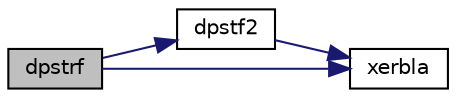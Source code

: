 digraph "dpstrf"
{
 // LATEX_PDF_SIZE
  edge [fontname="Helvetica",fontsize="10",labelfontname="Helvetica",labelfontsize="10"];
  node [fontname="Helvetica",fontsize="10",shape=record];
  rankdir="LR";
  Node1 [label="dpstrf",height=0.2,width=0.4,color="black", fillcolor="grey75", style="filled", fontcolor="black",tooltip="DPSTRF computes the Cholesky factorization with complete pivoting of a real symmetric positive semide..."];
  Node1 -> Node2 [color="midnightblue",fontsize="10",style="solid",fontname="Helvetica"];
  Node2 [label="dpstf2",height=0.2,width=0.4,color="black", fillcolor="white", style="filled",URL="$dpstf2_8f.html#ae5d8ecd7fbd852fe3c3f71e08ec8332c",tooltip="DPSTF2 computes the Cholesky factorization with complete pivoting of a real symmetric positive semide..."];
  Node2 -> Node3 [color="midnightblue",fontsize="10",style="solid",fontname="Helvetica"];
  Node3 [label="xerbla",height=0.2,width=0.4,color="black", fillcolor="white", style="filled",URL="$xerbla_8f.html#a377ee61015baf8dea7770b3a404b1c07",tooltip="XERBLA"];
  Node1 -> Node3 [color="midnightblue",fontsize="10",style="solid",fontname="Helvetica"];
}
